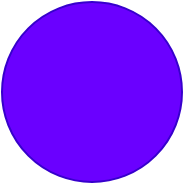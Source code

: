 <mxfile version="15.4.3" type="github"><diagram id="Ri-8quzjiuJlDd80VfRa" name="Page-1"><mxGraphModel dx="1550" dy="889" grid="1" gridSize="10" guides="1" tooltips="1" connect="1" arrows="1" fold="1" page="1" pageScale="1" pageWidth="850" pageHeight="1100" math="0" shadow="0"><root><mxCell id="0"/><mxCell id="1" parent="0"/><mxCell id="ONPoCOmVZhP1xWHPYEhE-4" value="" style="html=1;shadow=0;dashed=0;shape=mxgraph.bootstrap.radioButton2;labelPosition=right;verticalLabelPosition=middle;align=left;verticalAlign=middle;fillColor=#6a00ff;checked=0;spacing=5;checkedFill=#0085FC;checkedStroke=#ffffff;sketch=0;strokeColor=#3700CC;fontColor=#ffffff;" vertex="1" parent="1"><mxGeometry x="350" y="170" width="90" height="90" as="geometry"/></mxCell></root></mxGraphModel></diagram></mxfile>